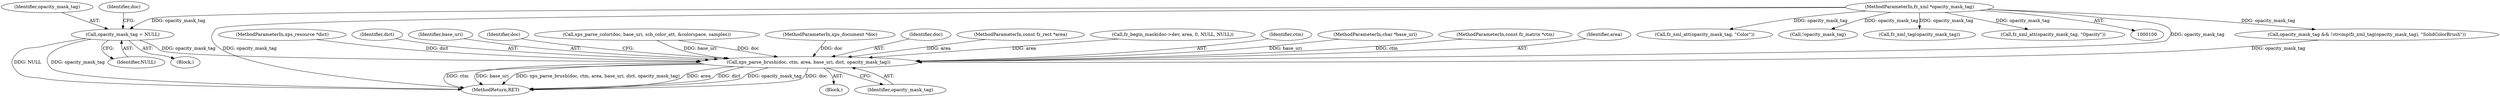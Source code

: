 digraph "0_ghostscript_60dabde18d7fe12b19da8b509bdfee9cc886aafc@pointer" {
"1000174" [label="(Call,opacity_mask_tag = NULL)"];
"1000107" [label="(MethodParameterIn,fz_xml *opacity_mask_tag)"];
"1000223" [label="(Call,xps_parse_brush(doc, ctm, area, base_uri, dict, opacity_mask_tag))"];
"1000175" [label="(Identifier,opacity_mask_tag)"];
"1000181" [label="(Identifier,doc)"];
"1000144" [label="(Call,fz_xml_att(opacity_mask_tag, \"Color\"))"];
"1000214" [label="(Block,)"];
"1000107" [label="(MethodParameterIn,fz_xml *opacity_mask_tag)"];
"1000127" [label="(Call,opacity_mask_tag && !strcmp(fz_xml_tag(opacity_mask_tag), \"SolidColorBrush\"))"];
"1000105" [label="(MethodParameterIn,xps_resource *dict)"];
"1000228" [label="(Identifier,dict)"];
"1000229" [label="(Identifier,opacity_mask_tag)"];
"1000227" [label="(Identifier,base_uri)"];
"1000232" [label="(Identifier,doc)"];
"1000160" [label="(Call,xps_parse_color(doc, base_uri, scb_color_att, &colorspace, samples))"];
"1000101" [label="(MethodParameterIn,xps_document *doc)"];
"1000114" [label="(Call,!opacity_mask_tag)"];
"1000176" [label="(Identifier,NULL)"];
"1000224" [label="(Identifier,doc)"];
"1000103" [label="(MethodParameterIn,const fz_rect *area)"];
"1000131" [label="(Call,fz_xml_tag(opacity_mask_tag))"];
"1000174" [label="(Call,opacity_mask_tag = NULL)"];
"1000223" [label="(Call,xps_parse_brush(doc, ctm, area, base_uri, dict, opacity_mask_tag))"];
"1000215" [label="(Call,fz_begin_mask(doc->dev, area, 0, NULL, NULL))"];
"1000225" [label="(Identifier,ctm)"];
"1000104" [label="(MethodParameterIn,char *base_uri)"];
"1000102" [label="(MethodParameterIn,const fz_matrix *ctm)"];
"1000134" [label="(Block,)"];
"1000234" [label="(MethodReturn,RET)"];
"1000138" [label="(Call,fz_xml_att(opacity_mask_tag, \"Opacity\"))"];
"1000226" [label="(Identifier,area)"];
"1000174" -> "1000134"  [label="AST: "];
"1000174" -> "1000176"  [label="CFG: "];
"1000175" -> "1000174"  [label="AST: "];
"1000176" -> "1000174"  [label="AST: "];
"1000181" -> "1000174"  [label="CFG: "];
"1000174" -> "1000234"  [label="DDG: NULL"];
"1000174" -> "1000234"  [label="DDG: opacity_mask_tag"];
"1000107" -> "1000174"  [label="DDG: opacity_mask_tag"];
"1000174" -> "1000223"  [label="DDG: opacity_mask_tag"];
"1000107" -> "1000100"  [label="AST: "];
"1000107" -> "1000234"  [label="DDG: opacity_mask_tag"];
"1000107" -> "1000114"  [label="DDG: opacity_mask_tag"];
"1000107" -> "1000127"  [label="DDG: opacity_mask_tag"];
"1000107" -> "1000131"  [label="DDG: opacity_mask_tag"];
"1000107" -> "1000138"  [label="DDG: opacity_mask_tag"];
"1000107" -> "1000144"  [label="DDG: opacity_mask_tag"];
"1000107" -> "1000223"  [label="DDG: opacity_mask_tag"];
"1000223" -> "1000214"  [label="AST: "];
"1000223" -> "1000229"  [label="CFG: "];
"1000224" -> "1000223"  [label="AST: "];
"1000225" -> "1000223"  [label="AST: "];
"1000226" -> "1000223"  [label="AST: "];
"1000227" -> "1000223"  [label="AST: "];
"1000228" -> "1000223"  [label="AST: "];
"1000229" -> "1000223"  [label="AST: "];
"1000232" -> "1000223"  [label="CFG: "];
"1000223" -> "1000234"  [label="DDG: ctm"];
"1000223" -> "1000234"  [label="DDG: base_uri"];
"1000223" -> "1000234"  [label="DDG: xps_parse_brush(doc, ctm, area, base_uri, dict, opacity_mask_tag)"];
"1000223" -> "1000234"  [label="DDG: area"];
"1000223" -> "1000234"  [label="DDG: dict"];
"1000223" -> "1000234"  [label="DDG: opacity_mask_tag"];
"1000223" -> "1000234"  [label="DDG: doc"];
"1000160" -> "1000223"  [label="DDG: doc"];
"1000160" -> "1000223"  [label="DDG: base_uri"];
"1000101" -> "1000223"  [label="DDG: doc"];
"1000102" -> "1000223"  [label="DDG: ctm"];
"1000215" -> "1000223"  [label="DDG: area"];
"1000103" -> "1000223"  [label="DDG: area"];
"1000104" -> "1000223"  [label="DDG: base_uri"];
"1000105" -> "1000223"  [label="DDG: dict"];
"1000127" -> "1000223"  [label="DDG: opacity_mask_tag"];
}
